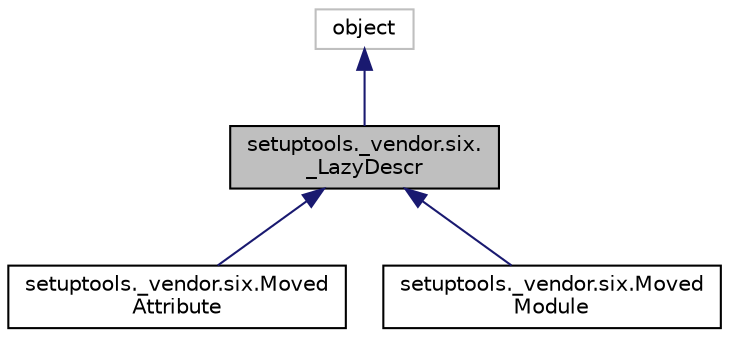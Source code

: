 digraph "setuptools._vendor.six._LazyDescr"
{
 // LATEX_PDF_SIZE
  edge [fontname="Helvetica",fontsize="10",labelfontname="Helvetica",labelfontsize="10"];
  node [fontname="Helvetica",fontsize="10",shape=record];
  Node1 [label="setuptools._vendor.six.\l_LazyDescr",height=0.2,width=0.4,color="black", fillcolor="grey75", style="filled", fontcolor="black",tooltip=" "];
  Node2 -> Node1 [dir="back",color="midnightblue",fontsize="10",style="solid",fontname="Helvetica"];
  Node2 [label="object",height=0.2,width=0.4,color="grey75", fillcolor="white", style="filled",tooltip=" "];
  Node1 -> Node3 [dir="back",color="midnightblue",fontsize="10",style="solid",fontname="Helvetica"];
  Node3 [label="setuptools._vendor.six.Moved\lAttribute",height=0.2,width=0.4,color="black", fillcolor="white", style="filled",URL="$classsetuptools_1_1__vendor_1_1six_1_1MovedAttribute.html",tooltip=" "];
  Node1 -> Node4 [dir="back",color="midnightblue",fontsize="10",style="solid",fontname="Helvetica"];
  Node4 [label="setuptools._vendor.six.Moved\lModule",height=0.2,width=0.4,color="black", fillcolor="white", style="filled",URL="$classsetuptools_1_1__vendor_1_1six_1_1MovedModule.html",tooltip=" "];
}
